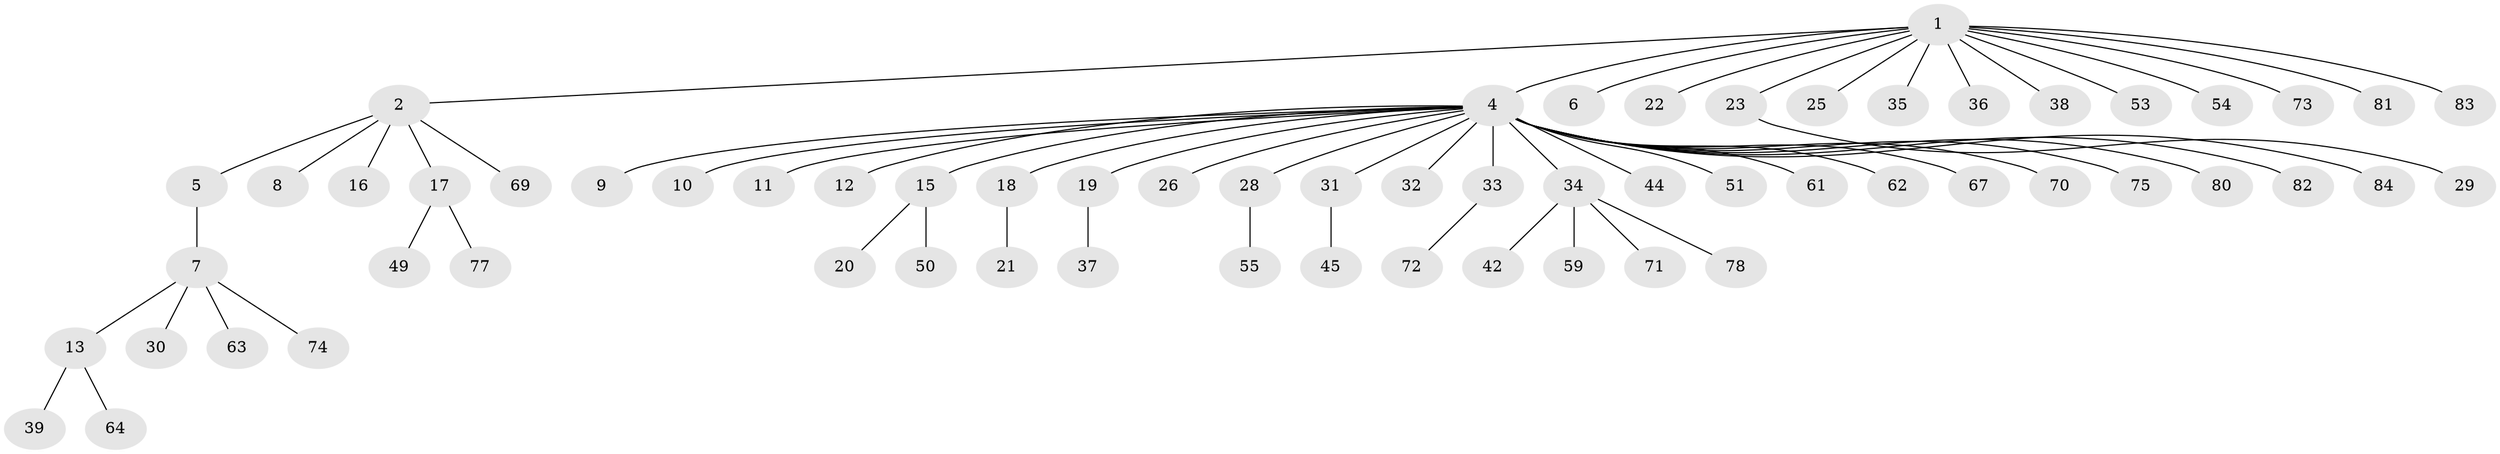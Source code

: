 // Generated by graph-tools (version 1.1) at 2025/23/03/03/25 07:23:55]
// undirected, 64 vertices, 63 edges
graph export_dot {
graph [start="1"]
  node [color=gray90,style=filled];
  1 [super="+46"];
  2 [super="+3"];
  4 [super="+27"];
  5;
  6;
  7 [super="+56"];
  8;
  9;
  10 [super="+60"];
  11;
  12 [super="+76"];
  13 [super="+14"];
  15 [super="+24"];
  16 [super="+68"];
  17 [super="+66"];
  18 [super="+40"];
  19;
  20;
  21;
  22;
  23 [super="+52"];
  25 [super="+43"];
  26;
  28 [super="+65"];
  29;
  30 [super="+41"];
  31 [super="+57"];
  32 [super="+79"];
  33;
  34 [super="+47"];
  35;
  36;
  37;
  38;
  39;
  42;
  44 [super="+48"];
  45;
  49;
  50;
  51;
  53;
  54;
  55 [super="+58"];
  59;
  61;
  62;
  63;
  64;
  67;
  69;
  70;
  71;
  72;
  73;
  74;
  75;
  77;
  78;
  80;
  81;
  82;
  83;
  84;
  1 -- 2;
  1 -- 4;
  1 -- 6;
  1 -- 22;
  1 -- 23;
  1 -- 25;
  1 -- 35;
  1 -- 36;
  1 -- 38;
  1 -- 53;
  1 -- 54;
  1 -- 73;
  1 -- 81;
  1 -- 83;
  2 -- 5;
  2 -- 8;
  2 -- 16;
  2 -- 17;
  2 -- 69;
  4 -- 9;
  4 -- 10;
  4 -- 11;
  4 -- 12;
  4 -- 15;
  4 -- 18;
  4 -- 19;
  4 -- 26;
  4 -- 28;
  4 -- 31;
  4 -- 32;
  4 -- 33;
  4 -- 34;
  4 -- 44;
  4 -- 51;
  4 -- 61;
  4 -- 62;
  4 -- 67;
  4 -- 70;
  4 -- 75;
  4 -- 80;
  4 -- 82;
  4 -- 84;
  5 -- 7;
  7 -- 13;
  7 -- 30;
  7 -- 74;
  7 -- 63;
  13 -- 39;
  13 -- 64;
  15 -- 20;
  15 -- 50;
  17 -- 49;
  17 -- 77;
  18 -- 21;
  19 -- 37;
  23 -- 29;
  28 -- 55;
  31 -- 45;
  33 -- 72;
  34 -- 42;
  34 -- 59;
  34 -- 71;
  34 -- 78;
}
